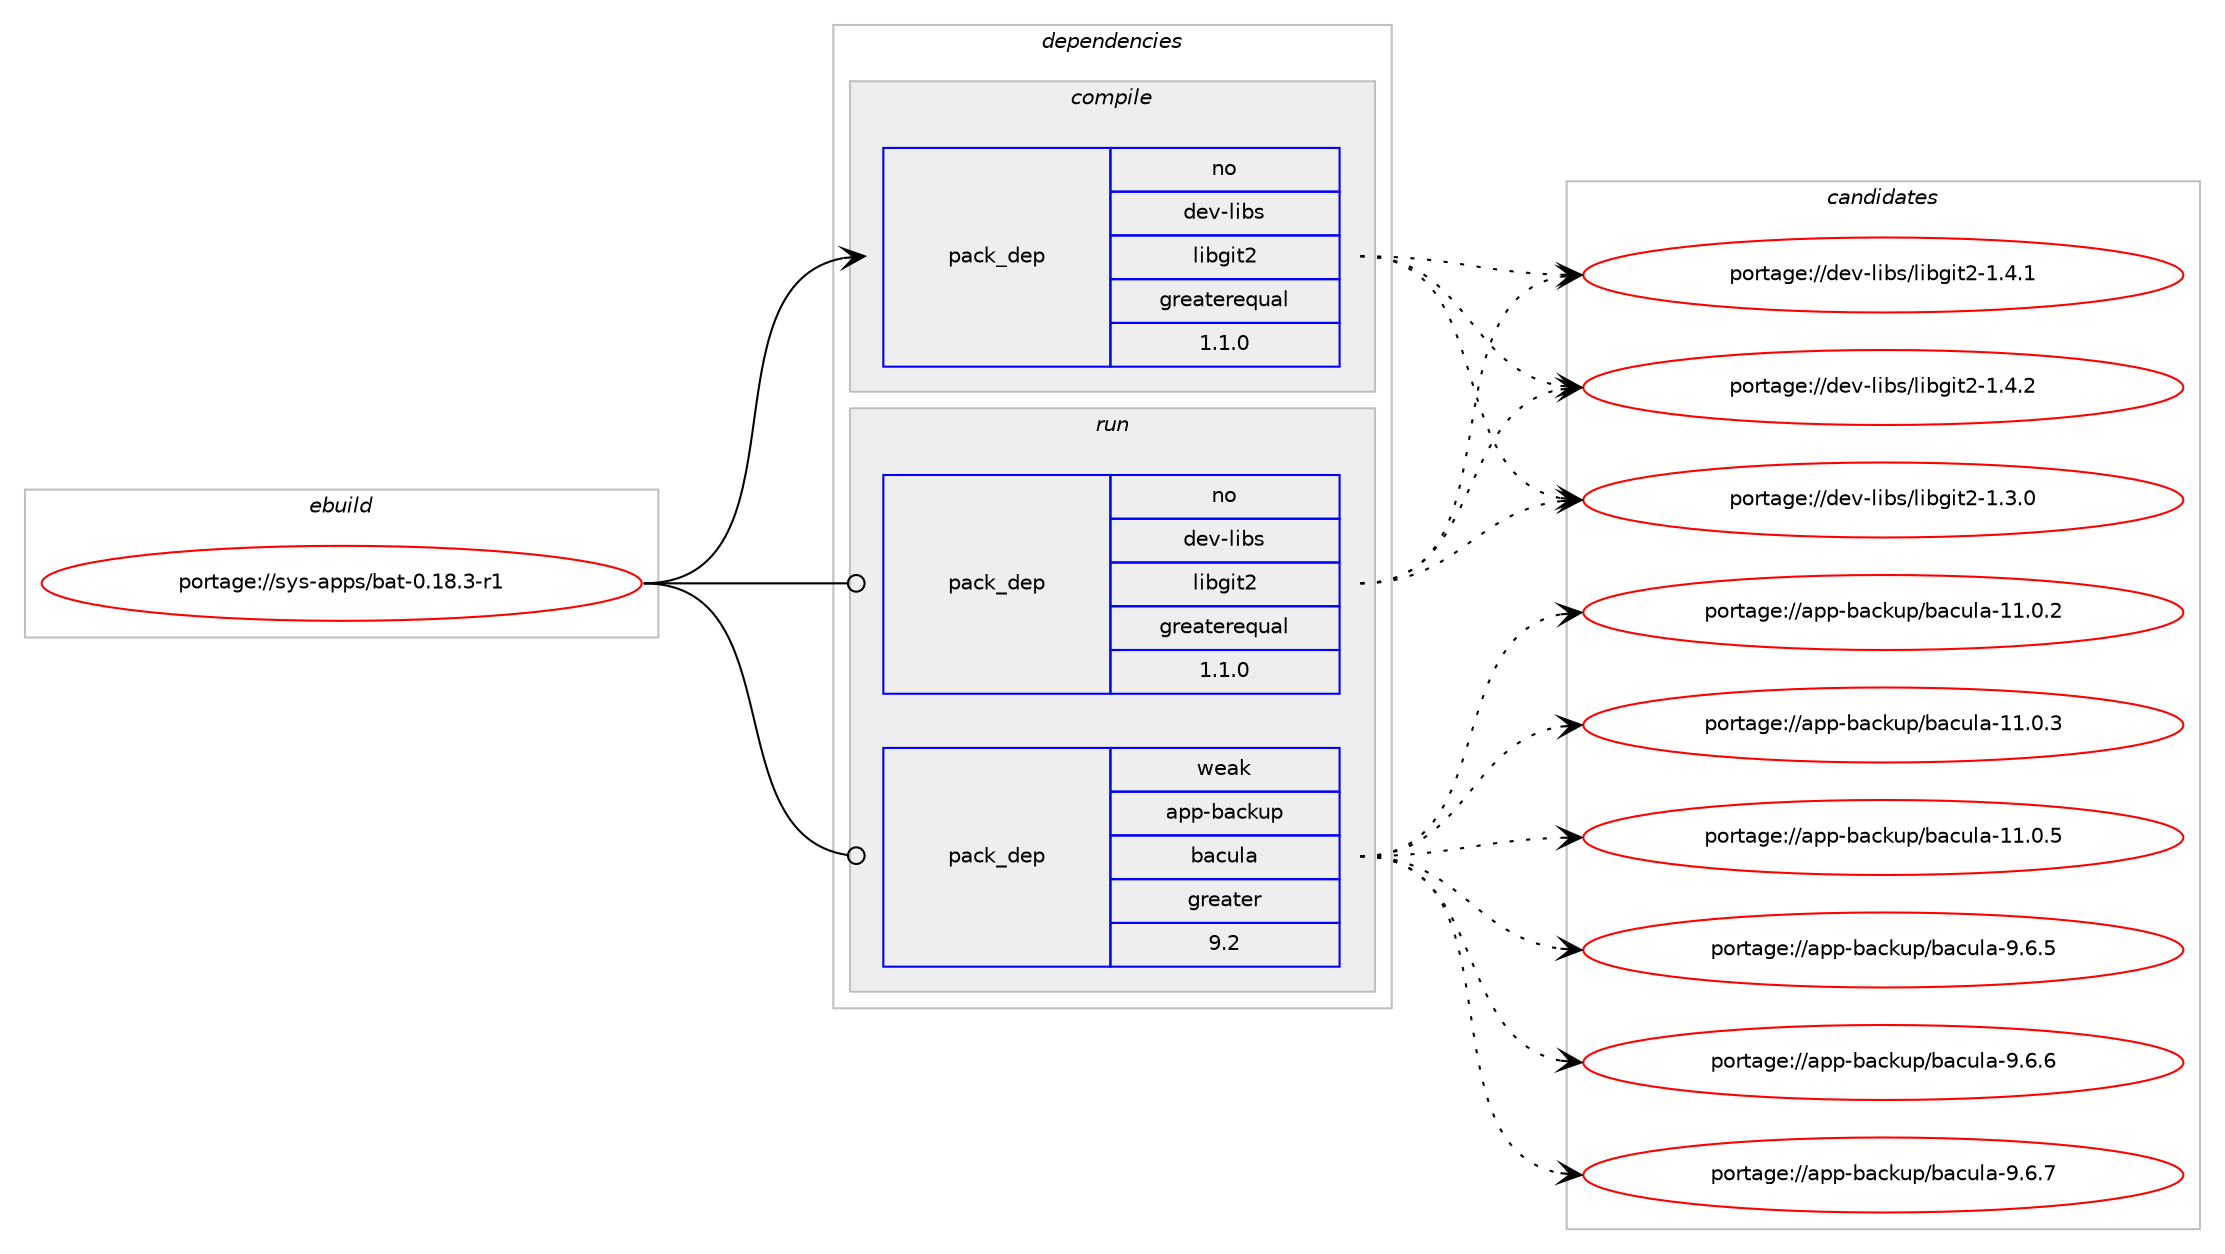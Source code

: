 digraph prolog {

# *************
# Graph options
# *************

newrank=true;
concentrate=true;
compound=true;
graph [rankdir=LR,fontname=Helvetica,fontsize=10,ranksep=1.5];#, ranksep=2.5, nodesep=0.2];
edge  [arrowhead=vee];
node  [fontname=Helvetica,fontsize=10];

# **********
# The ebuild
# **********

subgraph cluster_leftcol {
color=gray;
rank=same;
label=<<i>ebuild</i>>;
id [label="portage://sys-apps/bat-0.18.3-r1", color=red, width=4, href="../sys-apps/bat-0.18.3-r1.svg"];
}

# ****************
# The dependencies
# ****************

subgraph cluster_midcol {
color=gray;
label=<<i>dependencies</i>>;
subgraph cluster_compile {
fillcolor="#eeeeee";
style=filled;
label=<<i>compile</i>>;
subgraph pack2768 {
dependency3030 [label=<<TABLE BORDER="0" CELLBORDER="1" CELLSPACING="0" CELLPADDING="4" WIDTH="220"><TR><TD ROWSPAN="6" CELLPADDING="30">pack_dep</TD></TR><TR><TD WIDTH="110">no</TD></TR><TR><TD>dev-libs</TD></TR><TR><TD>libgit2</TD></TR><TR><TD>greaterequal</TD></TR><TR><TD>1.1.0</TD></TR></TABLE>>, shape=none, color=blue];
}
id:e -> dependency3030:w [weight=20,style="solid",arrowhead="vee"];
# *** BEGIN UNKNOWN DEPENDENCY TYPE (TODO) ***
# id -> package_dependency(portage://sys-apps/bat-0.18.3-r1,install,no,dev-libs,oniguruma,none,[,,],any_same_slot,[])
# *** END UNKNOWN DEPENDENCY TYPE (TODO) ***

}
subgraph cluster_compileandrun {
fillcolor="#eeeeee";
style=filled;
label=<<i>compile and run</i>>;
}
subgraph cluster_run {
fillcolor="#eeeeee";
style=filled;
label=<<i>run</i>>;
subgraph pack2769 {
dependency3031 [label=<<TABLE BORDER="0" CELLBORDER="1" CELLSPACING="0" CELLPADDING="4" WIDTH="220"><TR><TD ROWSPAN="6" CELLPADDING="30">pack_dep</TD></TR><TR><TD WIDTH="110">no</TD></TR><TR><TD>dev-libs</TD></TR><TR><TD>libgit2</TD></TR><TR><TD>greaterequal</TD></TR><TR><TD>1.1.0</TD></TR></TABLE>>, shape=none, color=blue];
}
id:e -> dependency3031:w [weight=20,style="solid",arrowhead="odot"];
# *** BEGIN UNKNOWN DEPENDENCY TYPE (TODO) ***
# id -> package_dependency(portage://sys-apps/bat-0.18.3-r1,run,no,dev-libs,oniguruma,none,[,,],any_same_slot,[])
# *** END UNKNOWN DEPENDENCY TYPE (TODO) ***

subgraph pack2770 {
dependency3032 [label=<<TABLE BORDER="0" CELLBORDER="1" CELLSPACING="0" CELLPADDING="4" WIDTH="220"><TR><TD ROWSPAN="6" CELLPADDING="30">pack_dep</TD></TR><TR><TD WIDTH="110">weak</TD></TR><TR><TD>app-backup</TD></TR><TR><TD>bacula</TD></TR><TR><TD>greater</TD></TR><TR><TD>9.2</TD></TR></TABLE>>, shape=none, color=blue];
}
id:e -> dependency3032:w [weight=20,style="solid",arrowhead="odot"];
}
}

# **************
# The candidates
# **************

subgraph cluster_choices {
rank=same;
color=gray;
label=<<i>candidates</i>>;

subgraph choice2768 {
color=black;
nodesep=1;
choice1001011184510810598115471081059810310511650454946514648 [label="portage://dev-libs/libgit2-1.3.0", color=red, width=4,href="../dev-libs/libgit2-1.3.0.svg"];
choice1001011184510810598115471081059810310511650454946524649 [label="portage://dev-libs/libgit2-1.4.1", color=red, width=4,href="../dev-libs/libgit2-1.4.1.svg"];
choice1001011184510810598115471081059810310511650454946524650 [label="portage://dev-libs/libgit2-1.4.2", color=red, width=4,href="../dev-libs/libgit2-1.4.2.svg"];
dependency3030:e -> choice1001011184510810598115471081059810310511650454946514648:w [style=dotted,weight="100"];
dependency3030:e -> choice1001011184510810598115471081059810310511650454946524649:w [style=dotted,weight="100"];
dependency3030:e -> choice1001011184510810598115471081059810310511650454946524650:w [style=dotted,weight="100"];
}
subgraph choice2769 {
color=black;
nodesep=1;
choice1001011184510810598115471081059810310511650454946514648 [label="portage://dev-libs/libgit2-1.3.0", color=red, width=4,href="../dev-libs/libgit2-1.3.0.svg"];
choice1001011184510810598115471081059810310511650454946524649 [label="portage://dev-libs/libgit2-1.4.1", color=red, width=4,href="../dev-libs/libgit2-1.4.1.svg"];
choice1001011184510810598115471081059810310511650454946524650 [label="portage://dev-libs/libgit2-1.4.2", color=red, width=4,href="../dev-libs/libgit2-1.4.2.svg"];
dependency3031:e -> choice1001011184510810598115471081059810310511650454946514648:w [style=dotted,weight="100"];
dependency3031:e -> choice1001011184510810598115471081059810310511650454946524649:w [style=dotted,weight="100"];
dependency3031:e -> choice1001011184510810598115471081059810310511650454946524650:w [style=dotted,weight="100"];
}
subgraph choice2770 {
color=black;
nodesep=1;
choice9711211245989799107117112479897991171089745494946484650 [label="portage://app-backup/bacula-11.0.2", color=red, width=4,href="../app-backup/bacula-11.0.2.svg"];
choice9711211245989799107117112479897991171089745494946484651 [label="portage://app-backup/bacula-11.0.3", color=red, width=4,href="../app-backup/bacula-11.0.3.svg"];
choice9711211245989799107117112479897991171089745494946484653 [label="portage://app-backup/bacula-11.0.5", color=red, width=4,href="../app-backup/bacula-11.0.5.svg"];
choice97112112459897991071171124798979911710897455746544653 [label="portage://app-backup/bacula-9.6.5", color=red, width=4,href="../app-backup/bacula-9.6.5.svg"];
choice97112112459897991071171124798979911710897455746544654 [label="portage://app-backup/bacula-9.6.6", color=red, width=4,href="../app-backup/bacula-9.6.6.svg"];
choice97112112459897991071171124798979911710897455746544655 [label="portage://app-backup/bacula-9.6.7", color=red, width=4,href="../app-backup/bacula-9.6.7.svg"];
dependency3032:e -> choice9711211245989799107117112479897991171089745494946484650:w [style=dotted,weight="100"];
dependency3032:e -> choice9711211245989799107117112479897991171089745494946484651:w [style=dotted,weight="100"];
dependency3032:e -> choice9711211245989799107117112479897991171089745494946484653:w [style=dotted,weight="100"];
dependency3032:e -> choice97112112459897991071171124798979911710897455746544653:w [style=dotted,weight="100"];
dependency3032:e -> choice97112112459897991071171124798979911710897455746544654:w [style=dotted,weight="100"];
dependency3032:e -> choice97112112459897991071171124798979911710897455746544655:w [style=dotted,weight="100"];
}
}

}

